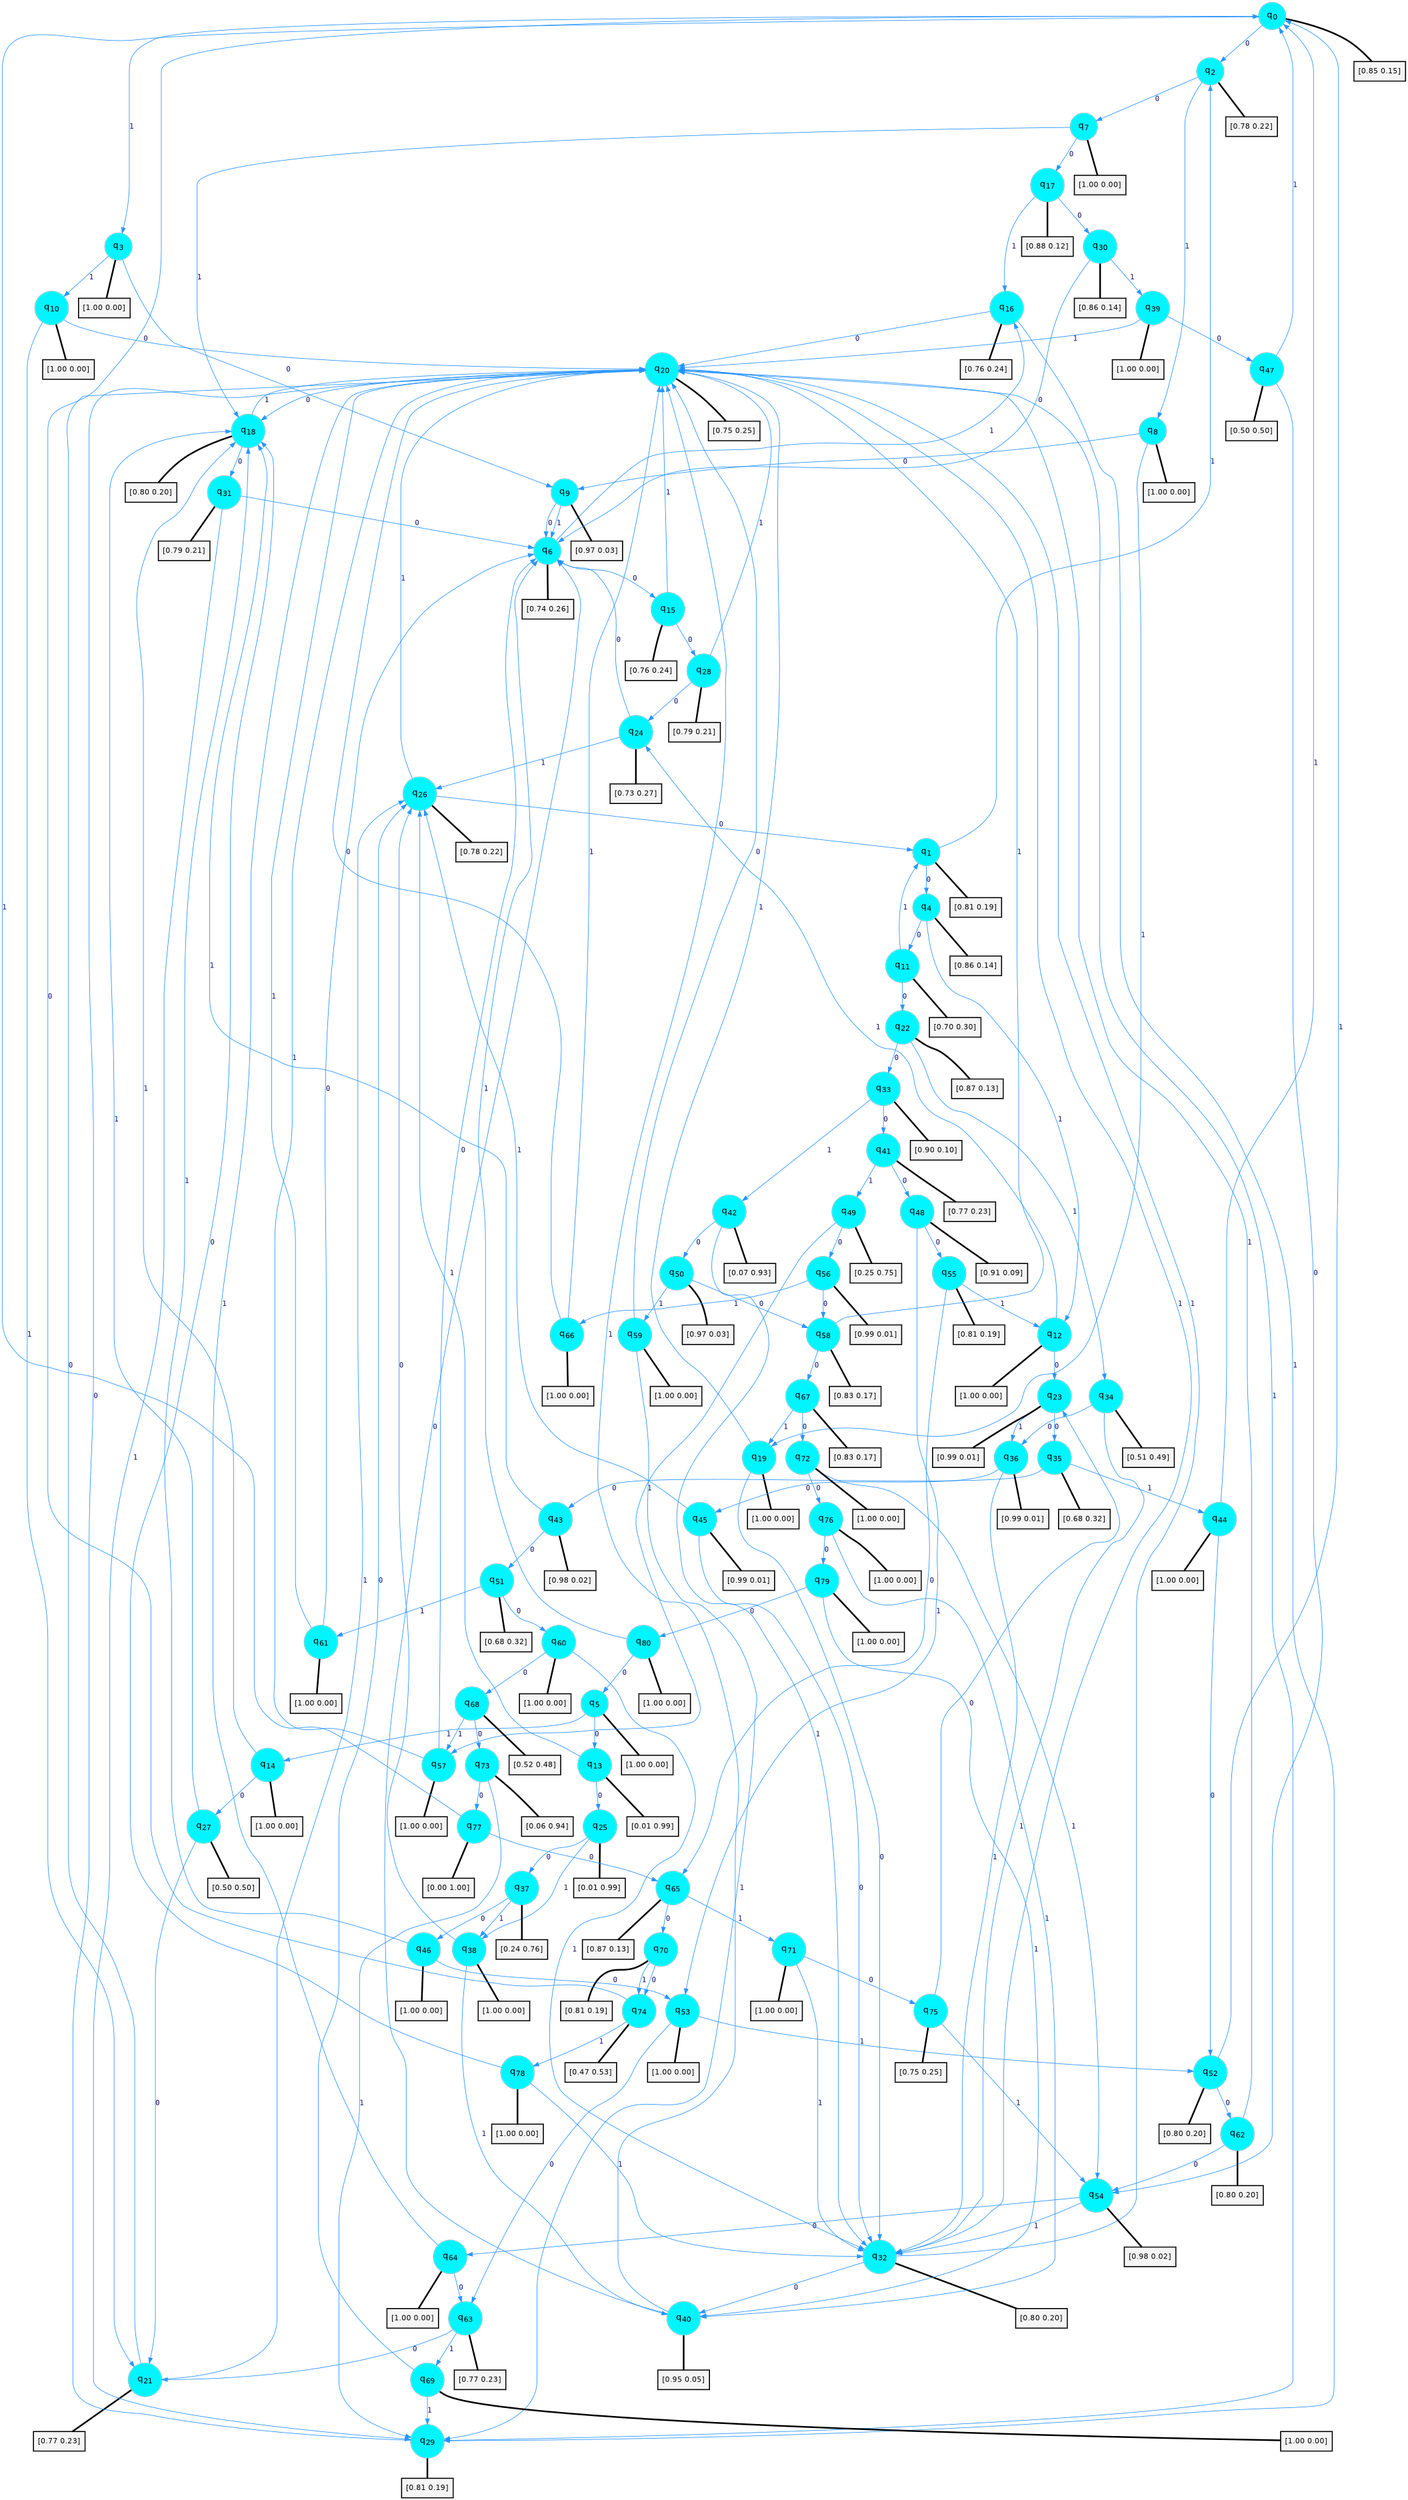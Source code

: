 digraph G {
graph [
bgcolor=transparent, dpi=300, rankdir=TD, size="40,25"];
node [
color=gray, fillcolor=turquoise1, fontcolor=black, fontname=Helvetica, fontsize=16, fontweight=bold, shape=circle, style=filled];
edge [
arrowsize=1, color=dodgerblue1, fontcolor=midnightblue, fontname=courier, fontweight=bold, penwidth=1, style=solid, weight=20];
0[label=<q<SUB>0</SUB>>];
1[label=<q<SUB>1</SUB>>];
2[label=<q<SUB>2</SUB>>];
3[label=<q<SUB>3</SUB>>];
4[label=<q<SUB>4</SUB>>];
5[label=<q<SUB>5</SUB>>];
6[label=<q<SUB>6</SUB>>];
7[label=<q<SUB>7</SUB>>];
8[label=<q<SUB>8</SUB>>];
9[label=<q<SUB>9</SUB>>];
10[label=<q<SUB>10</SUB>>];
11[label=<q<SUB>11</SUB>>];
12[label=<q<SUB>12</SUB>>];
13[label=<q<SUB>13</SUB>>];
14[label=<q<SUB>14</SUB>>];
15[label=<q<SUB>15</SUB>>];
16[label=<q<SUB>16</SUB>>];
17[label=<q<SUB>17</SUB>>];
18[label=<q<SUB>18</SUB>>];
19[label=<q<SUB>19</SUB>>];
20[label=<q<SUB>20</SUB>>];
21[label=<q<SUB>21</SUB>>];
22[label=<q<SUB>22</SUB>>];
23[label=<q<SUB>23</SUB>>];
24[label=<q<SUB>24</SUB>>];
25[label=<q<SUB>25</SUB>>];
26[label=<q<SUB>26</SUB>>];
27[label=<q<SUB>27</SUB>>];
28[label=<q<SUB>28</SUB>>];
29[label=<q<SUB>29</SUB>>];
30[label=<q<SUB>30</SUB>>];
31[label=<q<SUB>31</SUB>>];
32[label=<q<SUB>32</SUB>>];
33[label=<q<SUB>33</SUB>>];
34[label=<q<SUB>34</SUB>>];
35[label=<q<SUB>35</SUB>>];
36[label=<q<SUB>36</SUB>>];
37[label=<q<SUB>37</SUB>>];
38[label=<q<SUB>38</SUB>>];
39[label=<q<SUB>39</SUB>>];
40[label=<q<SUB>40</SUB>>];
41[label=<q<SUB>41</SUB>>];
42[label=<q<SUB>42</SUB>>];
43[label=<q<SUB>43</SUB>>];
44[label=<q<SUB>44</SUB>>];
45[label=<q<SUB>45</SUB>>];
46[label=<q<SUB>46</SUB>>];
47[label=<q<SUB>47</SUB>>];
48[label=<q<SUB>48</SUB>>];
49[label=<q<SUB>49</SUB>>];
50[label=<q<SUB>50</SUB>>];
51[label=<q<SUB>51</SUB>>];
52[label=<q<SUB>52</SUB>>];
53[label=<q<SUB>53</SUB>>];
54[label=<q<SUB>54</SUB>>];
55[label=<q<SUB>55</SUB>>];
56[label=<q<SUB>56</SUB>>];
57[label=<q<SUB>57</SUB>>];
58[label=<q<SUB>58</SUB>>];
59[label=<q<SUB>59</SUB>>];
60[label=<q<SUB>60</SUB>>];
61[label=<q<SUB>61</SUB>>];
62[label=<q<SUB>62</SUB>>];
63[label=<q<SUB>63</SUB>>];
64[label=<q<SUB>64</SUB>>];
65[label=<q<SUB>65</SUB>>];
66[label=<q<SUB>66</SUB>>];
67[label=<q<SUB>67</SUB>>];
68[label=<q<SUB>68</SUB>>];
69[label=<q<SUB>69</SUB>>];
70[label=<q<SUB>70</SUB>>];
71[label=<q<SUB>71</SUB>>];
72[label=<q<SUB>72</SUB>>];
73[label=<q<SUB>73</SUB>>];
74[label=<q<SUB>74</SUB>>];
75[label=<q<SUB>75</SUB>>];
76[label=<q<SUB>76</SUB>>];
77[label=<q<SUB>77</SUB>>];
78[label=<q<SUB>78</SUB>>];
79[label=<q<SUB>79</SUB>>];
80[label=<q<SUB>80</SUB>>];
81[label="[0.85 0.15]", shape=box,fontcolor=black, fontname=Helvetica, fontsize=14, penwidth=2, fillcolor=whitesmoke,color=black];
82[label="[0.81 0.19]", shape=box,fontcolor=black, fontname=Helvetica, fontsize=14, penwidth=2, fillcolor=whitesmoke,color=black];
83[label="[0.78 0.22]", shape=box,fontcolor=black, fontname=Helvetica, fontsize=14, penwidth=2, fillcolor=whitesmoke,color=black];
84[label="[1.00 0.00]", shape=box,fontcolor=black, fontname=Helvetica, fontsize=14, penwidth=2, fillcolor=whitesmoke,color=black];
85[label="[0.86 0.14]", shape=box,fontcolor=black, fontname=Helvetica, fontsize=14, penwidth=2, fillcolor=whitesmoke,color=black];
86[label="[1.00 0.00]", shape=box,fontcolor=black, fontname=Helvetica, fontsize=14, penwidth=2, fillcolor=whitesmoke,color=black];
87[label="[0.74 0.26]", shape=box,fontcolor=black, fontname=Helvetica, fontsize=14, penwidth=2, fillcolor=whitesmoke,color=black];
88[label="[1.00 0.00]", shape=box,fontcolor=black, fontname=Helvetica, fontsize=14, penwidth=2, fillcolor=whitesmoke,color=black];
89[label="[1.00 0.00]", shape=box,fontcolor=black, fontname=Helvetica, fontsize=14, penwidth=2, fillcolor=whitesmoke,color=black];
90[label="[0.97 0.03]", shape=box,fontcolor=black, fontname=Helvetica, fontsize=14, penwidth=2, fillcolor=whitesmoke,color=black];
91[label="[1.00 0.00]", shape=box,fontcolor=black, fontname=Helvetica, fontsize=14, penwidth=2, fillcolor=whitesmoke,color=black];
92[label="[0.70 0.30]", shape=box,fontcolor=black, fontname=Helvetica, fontsize=14, penwidth=2, fillcolor=whitesmoke,color=black];
93[label="[1.00 0.00]", shape=box,fontcolor=black, fontname=Helvetica, fontsize=14, penwidth=2, fillcolor=whitesmoke,color=black];
94[label="[0.01 0.99]", shape=box,fontcolor=black, fontname=Helvetica, fontsize=14, penwidth=2, fillcolor=whitesmoke,color=black];
95[label="[1.00 0.00]", shape=box,fontcolor=black, fontname=Helvetica, fontsize=14, penwidth=2, fillcolor=whitesmoke,color=black];
96[label="[0.76 0.24]", shape=box,fontcolor=black, fontname=Helvetica, fontsize=14, penwidth=2, fillcolor=whitesmoke,color=black];
97[label="[0.76 0.24]", shape=box,fontcolor=black, fontname=Helvetica, fontsize=14, penwidth=2, fillcolor=whitesmoke,color=black];
98[label="[0.88 0.12]", shape=box,fontcolor=black, fontname=Helvetica, fontsize=14, penwidth=2, fillcolor=whitesmoke,color=black];
99[label="[0.80 0.20]", shape=box,fontcolor=black, fontname=Helvetica, fontsize=14, penwidth=2, fillcolor=whitesmoke,color=black];
100[label="[1.00 0.00]", shape=box,fontcolor=black, fontname=Helvetica, fontsize=14, penwidth=2, fillcolor=whitesmoke,color=black];
101[label="[0.75 0.25]", shape=box,fontcolor=black, fontname=Helvetica, fontsize=14, penwidth=2, fillcolor=whitesmoke,color=black];
102[label="[0.77 0.23]", shape=box,fontcolor=black, fontname=Helvetica, fontsize=14, penwidth=2, fillcolor=whitesmoke,color=black];
103[label="[0.87 0.13]", shape=box,fontcolor=black, fontname=Helvetica, fontsize=14, penwidth=2, fillcolor=whitesmoke,color=black];
104[label="[0.99 0.01]", shape=box,fontcolor=black, fontname=Helvetica, fontsize=14, penwidth=2, fillcolor=whitesmoke,color=black];
105[label="[0.73 0.27]", shape=box,fontcolor=black, fontname=Helvetica, fontsize=14, penwidth=2, fillcolor=whitesmoke,color=black];
106[label="[0.01 0.99]", shape=box,fontcolor=black, fontname=Helvetica, fontsize=14, penwidth=2, fillcolor=whitesmoke,color=black];
107[label="[0.78 0.22]", shape=box,fontcolor=black, fontname=Helvetica, fontsize=14, penwidth=2, fillcolor=whitesmoke,color=black];
108[label="[0.50 0.50]", shape=box,fontcolor=black, fontname=Helvetica, fontsize=14, penwidth=2, fillcolor=whitesmoke,color=black];
109[label="[0.79 0.21]", shape=box,fontcolor=black, fontname=Helvetica, fontsize=14, penwidth=2, fillcolor=whitesmoke,color=black];
110[label="[0.81 0.19]", shape=box,fontcolor=black, fontname=Helvetica, fontsize=14, penwidth=2, fillcolor=whitesmoke,color=black];
111[label="[0.86 0.14]", shape=box,fontcolor=black, fontname=Helvetica, fontsize=14, penwidth=2, fillcolor=whitesmoke,color=black];
112[label="[0.79 0.21]", shape=box,fontcolor=black, fontname=Helvetica, fontsize=14, penwidth=2, fillcolor=whitesmoke,color=black];
113[label="[0.80 0.20]", shape=box,fontcolor=black, fontname=Helvetica, fontsize=14, penwidth=2, fillcolor=whitesmoke,color=black];
114[label="[0.90 0.10]", shape=box,fontcolor=black, fontname=Helvetica, fontsize=14, penwidth=2, fillcolor=whitesmoke,color=black];
115[label="[0.51 0.49]", shape=box,fontcolor=black, fontname=Helvetica, fontsize=14, penwidth=2, fillcolor=whitesmoke,color=black];
116[label="[0.68 0.32]", shape=box,fontcolor=black, fontname=Helvetica, fontsize=14, penwidth=2, fillcolor=whitesmoke,color=black];
117[label="[0.99 0.01]", shape=box,fontcolor=black, fontname=Helvetica, fontsize=14, penwidth=2, fillcolor=whitesmoke,color=black];
118[label="[0.24 0.76]", shape=box,fontcolor=black, fontname=Helvetica, fontsize=14, penwidth=2, fillcolor=whitesmoke,color=black];
119[label="[1.00 0.00]", shape=box,fontcolor=black, fontname=Helvetica, fontsize=14, penwidth=2, fillcolor=whitesmoke,color=black];
120[label="[1.00 0.00]", shape=box,fontcolor=black, fontname=Helvetica, fontsize=14, penwidth=2, fillcolor=whitesmoke,color=black];
121[label="[0.95 0.05]", shape=box,fontcolor=black, fontname=Helvetica, fontsize=14, penwidth=2, fillcolor=whitesmoke,color=black];
122[label="[0.77 0.23]", shape=box,fontcolor=black, fontname=Helvetica, fontsize=14, penwidth=2, fillcolor=whitesmoke,color=black];
123[label="[0.07 0.93]", shape=box,fontcolor=black, fontname=Helvetica, fontsize=14, penwidth=2, fillcolor=whitesmoke,color=black];
124[label="[0.98 0.02]", shape=box,fontcolor=black, fontname=Helvetica, fontsize=14, penwidth=2, fillcolor=whitesmoke,color=black];
125[label="[1.00 0.00]", shape=box,fontcolor=black, fontname=Helvetica, fontsize=14, penwidth=2, fillcolor=whitesmoke,color=black];
126[label="[0.99 0.01]", shape=box,fontcolor=black, fontname=Helvetica, fontsize=14, penwidth=2, fillcolor=whitesmoke,color=black];
127[label="[1.00 0.00]", shape=box,fontcolor=black, fontname=Helvetica, fontsize=14, penwidth=2, fillcolor=whitesmoke,color=black];
128[label="[0.50 0.50]", shape=box,fontcolor=black, fontname=Helvetica, fontsize=14, penwidth=2, fillcolor=whitesmoke,color=black];
129[label="[0.91 0.09]", shape=box,fontcolor=black, fontname=Helvetica, fontsize=14, penwidth=2, fillcolor=whitesmoke,color=black];
130[label="[0.25 0.75]", shape=box,fontcolor=black, fontname=Helvetica, fontsize=14, penwidth=2, fillcolor=whitesmoke,color=black];
131[label="[0.97 0.03]", shape=box,fontcolor=black, fontname=Helvetica, fontsize=14, penwidth=2, fillcolor=whitesmoke,color=black];
132[label="[0.68 0.32]", shape=box,fontcolor=black, fontname=Helvetica, fontsize=14, penwidth=2, fillcolor=whitesmoke,color=black];
133[label="[0.80 0.20]", shape=box,fontcolor=black, fontname=Helvetica, fontsize=14, penwidth=2, fillcolor=whitesmoke,color=black];
134[label="[1.00 0.00]", shape=box,fontcolor=black, fontname=Helvetica, fontsize=14, penwidth=2, fillcolor=whitesmoke,color=black];
135[label="[0.98 0.02]", shape=box,fontcolor=black, fontname=Helvetica, fontsize=14, penwidth=2, fillcolor=whitesmoke,color=black];
136[label="[0.81 0.19]", shape=box,fontcolor=black, fontname=Helvetica, fontsize=14, penwidth=2, fillcolor=whitesmoke,color=black];
137[label="[0.99 0.01]", shape=box,fontcolor=black, fontname=Helvetica, fontsize=14, penwidth=2, fillcolor=whitesmoke,color=black];
138[label="[1.00 0.00]", shape=box,fontcolor=black, fontname=Helvetica, fontsize=14, penwidth=2, fillcolor=whitesmoke,color=black];
139[label="[0.83 0.17]", shape=box,fontcolor=black, fontname=Helvetica, fontsize=14, penwidth=2, fillcolor=whitesmoke,color=black];
140[label="[1.00 0.00]", shape=box,fontcolor=black, fontname=Helvetica, fontsize=14, penwidth=2, fillcolor=whitesmoke,color=black];
141[label="[1.00 0.00]", shape=box,fontcolor=black, fontname=Helvetica, fontsize=14, penwidth=2, fillcolor=whitesmoke,color=black];
142[label="[1.00 0.00]", shape=box,fontcolor=black, fontname=Helvetica, fontsize=14, penwidth=2, fillcolor=whitesmoke,color=black];
143[label="[0.80 0.20]", shape=box,fontcolor=black, fontname=Helvetica, fontsize=14, penwidth=2, fillcolor=whitesmoke,color=black];
144[label="[0.77 0.23]", shape=box,fontcolor=black, fontname=Helvetica, fontsize=14, penwidth=2, fillcolor=whitesmoke,color=black];
145[label="[1.00 0.00]", shape=box,fontcolor=black, fontname=Helvetica, fontsize=14, penwidth=2, fillcolor=whitesmoke,color=black];
146[label="[0.87 0.13]", shape=box,fontcolor=black, fontname=Helvetica, fontsize=14, penwidth=2, fillcolor=whitesmoke,color=black];
147[label="[1.00 0.00]", shape=box,fontcolor=black, fontname=Helvetica, fontsize=14, penwidth=2, fillcolor=whitesmoke,color=black];
148[label="[0.83 0.17]", shape=box,fontcolor=black, fontname=Helvetica, fontsize=14, penwidth=2, fillcolor=whitesmoke,color=black];
149[label="[0.52 0.48]", shape=box,fontcolor=black, fontname=Helvetica, fontsize=14, penwidth=2, fillcolor=whitesmoke,color=black];
150[label="[1.00 0.00]", shape=box,fontcolor=black, fontname=Helvetica, fontsize=14, penwidth=2, fillcolor=whitesmoke,color=black];
151[label="[0.81 0.19]", shape=box,fontcolor=black, fontname=Helvetica, fontsize=14, penwidth=2, fillcolor=whitesmoke,color=black];
152[label="[1.00 0.00]", shape=box,fontcolor=black, fontname=Helvetica, fontsize=14, penwidth=2, fillcolor=whitesmoke,color=black];
153[label="[1.00 0.00]", shape=box,fontcolor=black, fontname=Helvetica, fontsize=14, penwidth=2, fillcolor=whitesmoke,color=black];
154[label="[0.06 0.94]", shape=box,fontcolor=black, fontname=Helvetica, fontsize=14, penwidth=2, fillcolor=whitesmoke,color=black];
155[label="[0.47 0.53]", shape=box,fontcolor=black, fontname=Helvetica, fontsize=14, penwidth=2, fillcolor=whitesmoke,color=black];
156[label="[0.75 0.25]", shape=box,fontcolor=black, fontname=Helvetica, fontsize=14, penwidth=2, fillcolor=whitesmoke,color=black];
157[label="[1.00 0.00]", shape=box,fontcolor=black, fontname=Helvetica, fontsize=14, penwidth=2, fillcolor=whitesmoke,color=black];
158[label="[0.00 1.00]", shape=box,fontcolor=black, fontname=Helvetica, fontsize=14, penwidth=2, fillcolor=whitesmoke,color=black];
159[label="[1.00 0.00]", shape=box,fontcolor=black, fontname=Helvetica, fontsize=14, penwidth=2, fillcolor=whitesmoke,color=black];
160[label="[1.00 0.00]", shape=box,fontcolor=black, fontname=Helvetica, fontsize=14, penwidth=2, fillcolor=whitesmoke,color=black];
161[label="[1.00 0.00]", shape=box,fontcolor=black, fontname=Helvetica, fontsize=14, penwidth=2, fillcolor=whitesmoke,color=black];
0->2 [label=0];
0->3 [label=1];
0->81 [arrowhead=none, penwidth=3,color=black];
1->4 [label=0];
1->2 [label=1];
1->82 [arrowhead=none, penwidth=3,color=black];
2->7 [label=0];
2->8 [label=1];
2->83 [arrowhead=none, penwidth=3,color=black];
3->9 [label=0];
3->10 [label=1];
3->84 [arrowhead=none, penwidth=3,color=black];
4->11 [label=0];
4->12 [label=1];
4->85 [arrowhead=none, penwidth=3,color=black];
5->13 [label=0];
5->14 [label=1];
5->86 [arrowhead=none, penwidth=3,color=black];
6->15 [label=0];
6->16 [label=1];
6->87 [arrowhead=none, penwidth=3,color=black];
7->17 [label=0];
7->18 [label=1];
7->88 [arrowhead=none, penwidth=3,color=black];
8->9 [label=0];
8->19 [label=1];
8->89 [arrowhead=none, penwidth=3,color=black];
9->6 [label=0];
9->6 [label=1];
9->90 [arrowhead=none, penwidth=3,color=black];
10->20 [label=0];
10->21 [label=1];
10->91 [arrowhead=none, penwidth=3,color=black];
11->22 [label=0];
11->1 [label=1];
11->92 [arrowhead=none, penwidth=3,color=black];
12->23 [label=0];
12->24 [label=1];
12->93 [arrowhead=none, penwidth=3,color=black];
13->25 [label=0];
13->26 [label=1];
13->94 [arrowhead=none, penwidth=3,color=black];
14->27 [label=0];
14->18 [label=1];
14->95 [arrowhead=none, penwidth=3,color=black];
15->28 [label=0];
15->20 [label=1];
15->96 [arrowhead=none, penwidth=3,color=black];
16->20 [label=0];
16->29 [label=1];
16->97 [arrowhead=none, penwidth=3,color=black];
17->30 [label=0];
17->16 [label=1];
17->98 [arrowhead=none, penwidth=3,color=black];
18->31 [label=0];
18->20 [label=1];
18->99 [arrowhead=none, penwidth=3,color=black];
19->32 [label=0];
19->20 [label=1];
19->100 [arrowhead=none, penwidth=3,color=black];
20->18 [label=0];
20->32 [label=1];
20->101 [arrowhead=none, penwidth=3,color=black];
21->20 [label=0];
21->26 [label=1];
21->102 [arrowhead=none, penwidth=3,color=black];
22->33 [label=0];
22->34 [label=1];
22->103 [arrowhead=none, penwidth=3,color=black];
23->35 [label=0];
23->36 [label=1];
23->104 [arrowhead=none, penwidth=3,color=black];
24->6 [label=0];
24->26 [label=1];
24->105 [arrowhead=none, penwidth=3,color=black];
25->37 [label=0];
25->38 [label=1];
25->106 [arrowhead=none, penwidth=3,color=black];
26->1 [label=0];
26->20 [label=1];
26->107 [arrowhead=none, penwidth=3,color=black];
27->21 [label=0];
27->18 [label=1];
27->108 [arrowhead=none, penwidth=3,color=black];
28->24 [label=0];
28->20 [label=1];
28->109 [arrowhead=none, penwidth=3,color=black];
29->20 [label=0];
29->20 [label=1];
29->110 [arrowhead=none, penwidth=3,color=black];
30->6 [label=0];
30->39 [label=1];
30->111 [arrowhead=none, penwidth=3,color=black];
31->6 [label=0];
31->29 [label=1];
31->112 [arrowhead=none, penwidth=3,color=black];
32->40 [label=0];
32->20 [label=1];
32->113 [arrowhead=none, penwidth=3,color=black];
33->41 [label=0];
33->42 [label=1];
33->114 [arrowhead=none, penwidth=3,color=black];
34->36 [label=0];
34->32 [label=1];
34->115 [arrowhead=none, penwidth=3,color=black];
35->43 [label=0];
35->44 [label=1];
35->116 [arrowhead=none, penwidth=3,color=black];
36->45 [label=0];
36->32 [label=1];
36->117 [arrowhead=none, penwidth=3,color=black];
37->46 [label=0];
37->38 [label=1];
37->118 [arrowhead=none, penwidth=3,color=black];
38->26 [label=0];
38->40 [label=1];
38->119 [arrowhead=none, penwidth=3,color=black];
39->47 [label=0];
39->20 [label=1];
39->120 [arrowhead=none, penwidth=3,color=black];
40->6 [label=0];
40->20 [label=1];
40->121 [arrowhead=none, penwidth=3,color=black];
41->48 [label=0];
41->49 [label=1];
41->122 [arrowhead=none, penwidth=3,color=black];
42->50 [label=0];
42->32 [label=1];
42->123 [arrowhead=none, penwidth=3,color=black];
43->51 [label=0];
43->18 [label=1];
43->124 [arrowhead=none, penwidth=3,color=black];
44->52 [label=0];
44->0 [label=1];
44->125 [arrowhead=none, penwidth=3,color=black];
45->32 [label=0];
45->26 [label=1];
45->126 [arrowhead=none, penwidth=3,color=black];
46->53 [label=0];
46->18 [label=1];
46->127 [arrowhead=none, penwidth=3,color=black];
47->54 [label=0];
47->0 [label=1];
47->128 [arrowhead=none, penwidth=3,color=black];
48->55 [label=0];
48->53 [label=1];
48->129 [arrowhead=none, penwidth=3,color=black];
49->56 [label=0];
49->57 [label=1];
49->130 [arrowhead=none, penwidth=3,color=black];
50->58 [label=0];
50->59 [label=1];
50->131 [arrowhead=none, penwidth=3,color=black];
51->60 [label=0];
51->61 [label=1];
51->132 [arrowhead=none, penwidth=3,color=black];
52->62 [label=0];
52->0 [label=1];
52->133 [arrowhead=none, penwidth=3,color=black];
53->63 [label=0];
53->52 [label=1];
53->134 [arrowhead=none, penwidth=3,color=black];
54->64 [label=0];
54->32 [label=1];
54->135 [arrowhead=none, penwidth=3,color=black];
55->65 [label=0];
55->12 [label=1];
55->136 [arrowhead=none, penwidth=3,color=black];
56->58 [label=0];
56->66 [label=1];
56->137 [arrowhead=none, penwidth=3,color=black];
57->6 [label=0];
57->20 [label=1];
57->138 [arrowhead=none, penwidth=3,color=black];
58->67 [label=0];
58->20 [label=1];
58->139 [arrowhead=none, penwidth=3,color=black];
59->20 [label=0];
59->29 [label=1];
59->140 [arrowhead=none, penwidth=3,color=black];
60->68 [label=0];
60->32 [label=1];
60->141 [arrowhead=none, penwidth=3,color=black];
61->6 [label=0];
61->20 [label=1];
61->142 [arrowhead=none, penwidth=3,color=black];
62->54 [label=0];
62->20 [label=1];
62->143 [arrowhead=none, penwidth=3,color=black];
63->21 [label=0];
63->69 [label=1];
63->144 [arrowhead=none, penwidth=3,color=black];
64->63 [label=0];
64->20 [label=1];
64->145 [arrowhead=none, penwidth=3,color=black];
65->70 [label=0];
65->71 [label=1];
65->146 [arrowhead=none, penwidth=3,color=black];
66->20 [label=0];
66->20 [label=1];
66->147 [arrowhead=none, penwidth=3,color=black];
67->72 [label=0];
67->19 [label=1];
67->148 [arrowhead=none, penwidth=3,color=black];
68->73 [label=0];
68->57 [label=1];
68->149 [arrowhead=none, penwidth=3,color=black];
69->26 [label=0];
69->29 [label=1];
69->150 [arrowhead=none, penwidth=3,color=black];
70->74 [label=0];
70->74 [label=1];
70->151 [arrowhead=none, penwidth=3,color=black];
71->75 [label=0];
71->32 [label=1];
71->152 [arrowhead=none, penwidth=3,color=black];
72->76 [label=0];
72->54 [label=1];
72->153 [arrowhead=none, penwidth=3,color=black];
73->77 [label=0];
73->29 [label=1];
73->154 [arrowhead=none, penwidth=3,color=black];
74->0 [label=0];
74->78 [label=1];
74->155 [arrowhead=none, penwidth=3,color=black];
75->23 [label=0];
75->54 [label=1];
75->156 [arrowhead=none, penwidth=3,color=black];
76->79 [label=0];
76->40 [label=1];
76->157 [arrowhead=none, penwidth=3,color=black];
77->65 [label=0];
77->0 [label=1];
77->158 [arrowhead=none, penwidth=3,color=black];
78->18 [label=0];
78->32 [label=1];
78->159 [arrowhead=none, penwidth=3,color=black];
79->80 [label=0];
79->40 [label=1];
79->160 [arrowhead=none, penwidth=3,color=black];
80->5 [label=0];
80->6 [label=1];
80->161 [arrowhead=none, penwidth=3,color=black];
}

